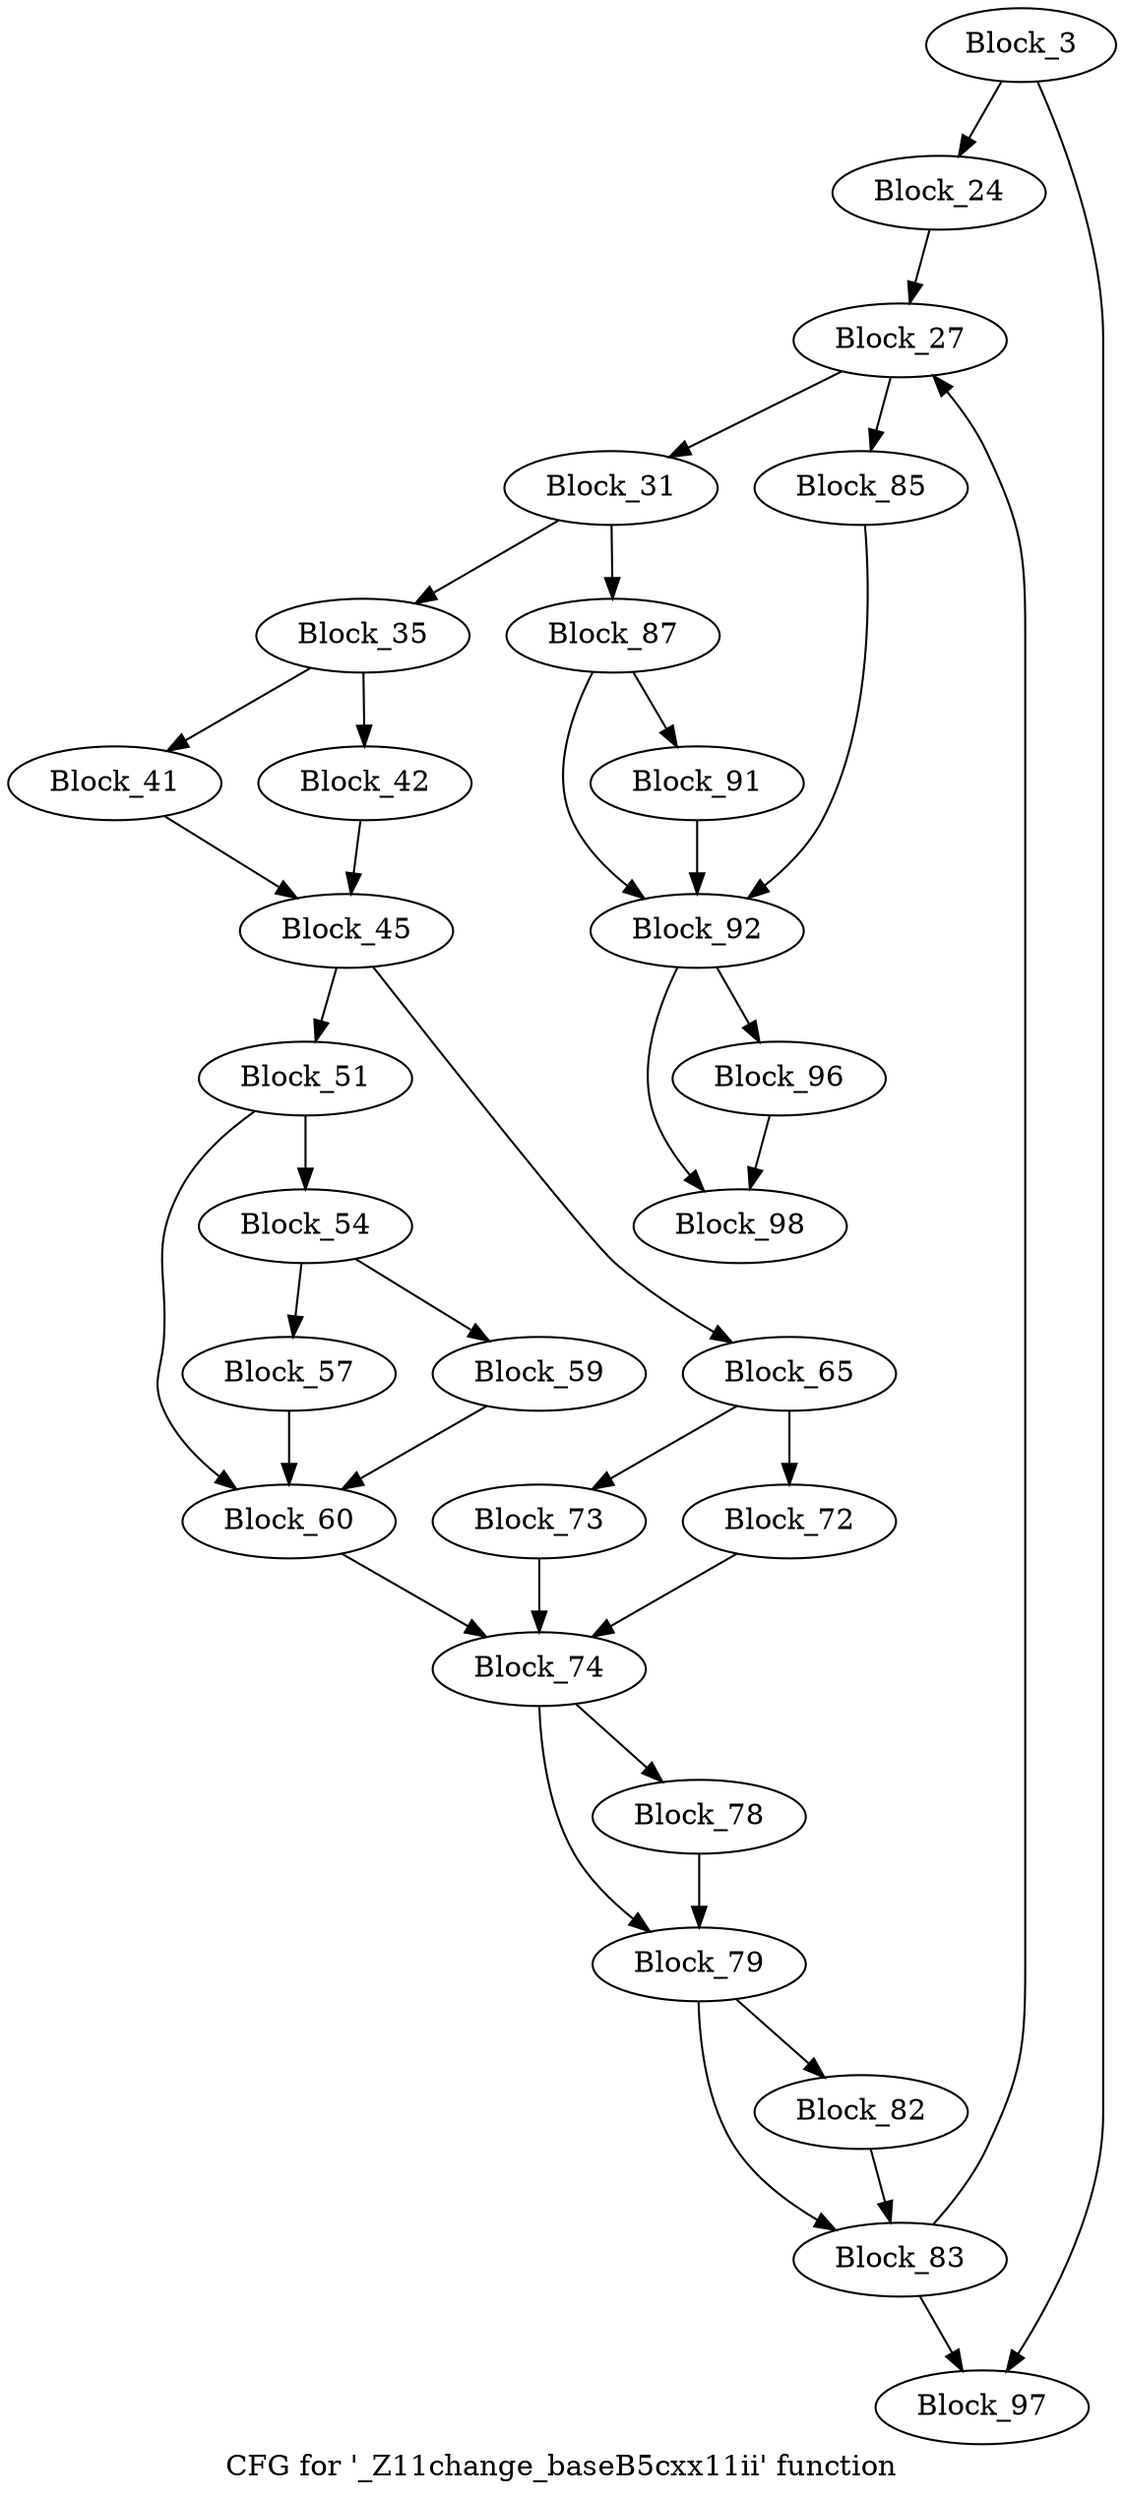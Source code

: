 digraph "CFG for '_Z11change_baseB5cxx11ii' function" {
	label="CFG for '_Z11change_baseB5cxx11ii' function";

	block_3 [label="Block_3"];
	block_3:s0 -> block_24;
	block_3:s1 -> block_97;
	block_24 [label="Block_24"];
	block_24 -> block_27;
	block_27 [label="Block_27"];
	block_27 -> block_31;
	block_27 -> block_85;
	block_31 [label="Block_31"];
	block_31 -> block_35;
	block_31 -> block_87;
	block_35 [label="Block_35"];
	block_35:s0 -> block_41;
	block_35:s1 -> block_42;
	block_41 [label="Block_41"];
	block_41 -> block_45;
	block_42 [label="Block_42"];
	block_42 -> block_45;
	block_45 [label="Block_45"];
	block_45:s0 -> block_51;
	block_45:s1 -> block_65;
	block_51 [label="Block_51"];
	block_51:s0 -> block_60;
	block_51:s1 -> block_54;
	block_54 [label="Block_54"];
	block_54:s0 -> block_57;
	block_54:s1 -> block_59;
	block_57 [label="Block_57"];
	block_57 -> block_60;
	block_59 [label="Block_59"];
	block_59 -> block_60;
	block_60 [label="Block_60"];
	block_60 -> block_74;
	block_65 [label="Block_65"];
	block_65:s0 -> block_73;
	block_65:s1 -> block_72;
	block_72 [label="Block_72"];
	block_72 -> block_74;
	block_73 [label="Block_73"];
	block_73 -> block_74;
	block_74 [label="Block_74"];
	block_74:s0 -> block_79;
	block_74:s1 -> block_78;
	block_78 [label="Block_78"];
	block_78 -> block_79;
	block_79 [label="Block_79"];
	block_79:s0 -> block_83;
	block_79:s1 -> block_82;
	block_82 [label="Block_82"];
	block_82 -> block_83;
	block_83 [label="Block_83"];
	block_83:s0 -> block_27;
	block_83:s1 -> block_97;
	block_85 [label="Block_85"];
	block_85 -> block_92;
	block_87 [label="Block_87"];
	block_87:s0 -> block_92;
	block_87:s1 -> block_91;
	block_91 [label="Block_91"];
	block_91 -> block_92;
	block_92 [label="Block_92"];
	block_92:s0 -> block_98;
	block_92:s1 -> block_96;
	block_96 [label="Block_96"];
	block_96 -> block_98;
	block_97 [label="Block_97"];
	block_98 [label="Block_98"];
}
